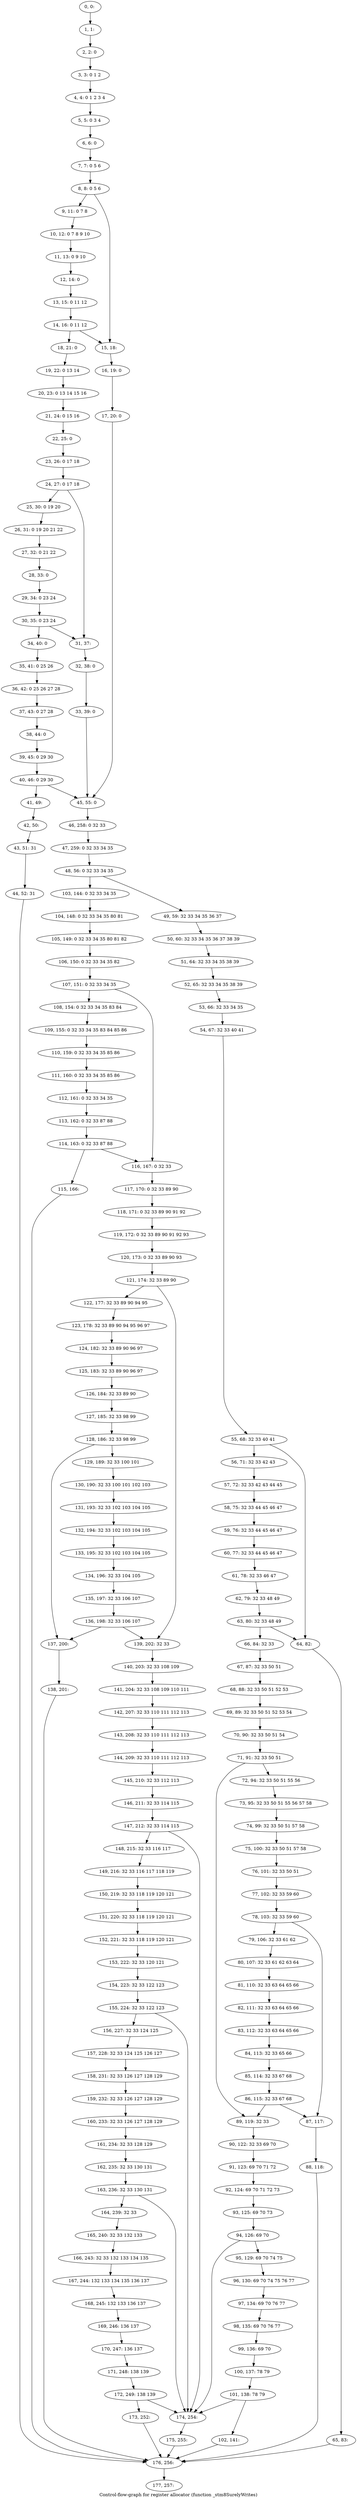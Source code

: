 digraph G {
graph [label="Control-flow-graph for register allocator (function _stm8SurelyWrites)"]
0[label="0, 0: "];
1[label="1, 1: "];
2[label="2, 2: 0 "];
3[label="3, 3: 0 1 2 "];
4[label="4, 4: 0 1 2 3 4 "];
5[label="5, 5: 0 3 4 "];
6[label="6, 6: 0 "];
7[label="7, 7: 0 5 6 "];
8[label="8, 8: 0 5 6 "];
9[label="9, 11: 0 7 8 "];
10[label="10, 12: 0 7 8 9 10 "];
11[label="11, 13: 0 9 10 "];
12[label="12, 14: 0 "];
13[label="13, 15: 0 11 12 "];
14[label="14, 16: 0 11 12 "];
15[label="15, 18: "];
16[label="16, 19: 0 "];
17[label="17, 20: 0 "];
18[label="18, 21: 0 "];
19[label="19, 22: 0 13 14 "];
20[label="20, 23: 0 13 14 15 16 "];
21[label="21, 24: 0 15 16 "];
22[label="22, 25: 0 "];
23[label="23, 26: 0 17 18 "];
24[label="24, 27: 0 17 18 "];
25[label="25, 30: 0 19 20 "];
26[label="26, 31: 0 19 20 21 22 "];
27[label="27, 32: 0 21 22 "];
28[label="28, 33: 0 "];
29[label="29, 34: 0 23 24 "];
30[label="30, 35: 0 23 24 "];
31[label="31, 37: "];
32[label="32, 38: 0 "];
33[label="33, 39: 0 "];
34[label="34, 40: 0 "];
35[label="35, 41: 0 25 26 "];
36[label="36, 42: 0 25 26 27 28 "];
37[label="37, 43: 0 27 28 "];
38[label="38, 44: 0 "];
39[label="39, 45: 0 29 30 "];
40[label="40, 46: 0 29 30 "];
41[label="41, 49: "];
42[label="42, 50: "];
43[label="43, 51: 31 "];
44[label="44, 52: 31 "];
45[label="45, 55: 0 "];
46[label="46, 258: 0 32 33 "];
47[label="47, 259: 0 32 33 34 35 "];
48[label="48, 56: 0 32 33 34 35 "];
49[label="49, 59: 32 33 34 35 36 37 "];
50[label="50, 60: 32 33 34 35 36 37 38 39 "];
51[label="51, 64: 32 33 34 35 38 39 "];
52[label="52, 65: 32 33 34 35 38 39 "];
53[label="53, 66: 32 33 34 35 "];
54[label="54, 67: 32 33 40 41 "];
55[label="55, 68: 32 33 40 41 "];
56[label="56, 71: 32 33 42 43 "];
57[label="57, 72: 32 33 42 43 44 45 "];
58[label="58, 75: 32 33 44 45 46 47 "];
59[label="59, 76: 32 33 44 45 46 47 "];
60[label="60, 77: 32 33 44 45 46 47 "];
61[label="61, 78: 32 33 46 47 "];
62[label="62, 79: 32 33 48 49 "];
63[label="63, 80: 32 33 48 49 "];
64[label="64, 82: "];
65[label="65, 83: "];
66[label="66, 84: 32 33 "];
67[label="67, 87: 32 33 50 51 "];
68[label="68, 88: 32 33 50 51 52 53 "];
69[label="69, 89: 32 33 50 51 52 53 54 "];
70[label="70, 90: 32 33 50 51 54 "];
71[label="71, 91: 32 33 50 51 "];
72[label="72, 94: 32 33 50 51 55 56 "];
73[label="73, 95: 32 33 50 51 55 56 57 58 "];
74[label="74, 99: 32 33 50 51 57 58 "];
75[label="75, 100: 32 33 50 51 57 58 "];
76[label="76, 101: 32 33 50 51 "];
77[label="77, 102: 32 33 59 60 "];
78[label="78, 103: 32 33 59 60 "];
79[label="79, 106: 32 33 61 62 "];
80[label="80, 107: 32 33 61 62 63 64 "];
81[label="81, 110: 32 33 63 64 65 66 "];
82[label="82, 111: 32 33 63 64 65 66 "];
83[label="83, 112: 32 33 63 64 65 66 "];
84[label="84, 113: 32 33 65 66 "];
85[label="85, 114: 32 33 67 68 "];
86[label="86, 115: 32 33 67 68 "];
87[label="87, 117: "];
88[label="88, 118: "];
89[label="89, 119: 32 33 "];
90[label="90, 122: 32 33 69 70 "];
91[label="91, 123: 69 70 71 72 "];
92[label="92, 124: 69 70 71 72 73 "];
93[label="93, 125: 69 70 73 "];
94[label="94, 126: 69 70 "];
95[label="95, 129: 69 70 74 75 "];
96[label="96, 130: 69 70 74 75 76 77 "];
97[label="97, 134: 69 70 76 77 "];
98[label="98, 135: 69 70 76 77 "];
99[label="99, 136: 69 70 "];
100[label="100, 137: 78 79 "];
101[label="101, 138: 78 79 "];
102[label="102, 141: "];
103[label="103, 144: 0 32 33 34 35 "];
104[label="104, 148: 0 32 33 34 35 80 81 "];
105[label="105, 149: 0 32 33 34 35 80 81 82 "];
106[label="106, 150: 0 32 33 34 35 82 "];
107[label="107, 151: 0 32 33 34 35 "];
108[label="108, 154: 0 32 33 34 35 83 84 "];
109[label="109, 155: 0 32 33 34 35 83 84 85 86 "];
110[label="110, 159: 0 32 33 34 35 85 86 "];
111[label="111, 160: 0 32 33 34 35 85 86 "];
112[label="112, 161: 0 32 33 34 35 "];
113[label="113, 162: 0 32 33 87 88 "];
114[label="114, 163: 0 32 33 87 88 "];
115[label="115, 166: "];
116[label="116, 167: 0 32 33 "];
117[label="117, 170: 0 32 33 89 90 "];
118[label="118, 171: 0 32 33 89 90 91 92 "];
119[label="119, 172: 0 32 33 89 90 91 92 93 "];
120[label="120, 173: 0 32 33 89 90 93 "];
121[label="121, 174: 32 33 89 90 "];
122[label="122, 177: 32 33 89 90 94 95 "];
123[label="123, 178: 32 33 89 90 94 95 96 97 "];
124[label="124, 182: 32 33 89 90 96 97 "];
125[label="125, 183: 32 33 89 90 96 97 "];
126[label="126, 184: 32 33 89 90 "];
127[label="127, 185: 32 33 98 99 "];
128[label="128, 186: 32 33 98 99 "];
129[label="129, 189: 32 33 100 101 "];
130[label="130, 190: 32 33 100 101 102 103 "];
131[label="131, 193: 32 33 102 103 104 105 "];
132[label="132, 194: 32 33 102 103 104 105 "];
133[label="133, 195: 32 33 102 103 104 105 "];
134[label="134, 196: 32 33 104 105 "];
135[label="135, 197: 32 33 106 107 "];
136[label="136, 198: 32 33 106 107 "];
137[label="137, 200: "];
138[label="138, 201: "];
139[label="139, 202: 32 33 "];
140[label="140, 203: 32 33 108 109 "];
141[label="141, 204: 32 33 108 109 110 111 "];
142[label="142, 207: 32 33 110 111 112 113 "];
143[label="143, 208: 32 33 110 111 112 113 "];
144[label="144, 209: 32 33 110 111 112 113 "];
145[label="145, 210: 32 33 112 113 "];
146[label="146, 211: 32 33 114 115 "];
147[label="147, 212: 32 33 114 115 "];
148[label="148, 215: 32 33 116 117 "];
149[label="149, 216: 32 33 116 117 118 119 "];
150[label="150, 219: 32 33 118 119 120 121 "];
151[label="151, 220: 32 33 118 119 120 121 "];
152[label="152, 221: 32 33 118 119 120 121 "];
153[label="153, 222: 32 33 120 121 "];
154[label="154, 223: 32 33 122 123 "];
155[label="155, 224: 32 33 122 123 "];
156[label="156, 227: 32 33 124 125 "];
157[label="157, 228: 32 33 124 125 126 127 "];
158[label="158, 231: 32 33 126 127 128 129 "];
159[label="159, 232: 32 33 126 127 128 129 "];
160[label="160, 233: 32 33 126 127 128 129 "];
161[label="161, 234: 32 33 128 129 "];
162[label="162, 235: 32 33 130 131 "];
163[label="163, 236: 32 33 130 131 "];
164[label="164, 239: 32 33 "];
165[label="165, 240: 32 33 132 133 "];
166[label="166, 243: 32 33 132 133 134 135 "];
167[label="167, 244: 132 133 134 135 136 137 "];
168[label="168, 245: 132 133 136 137 "];
169[label="169, 246: 136 137 "];
170[label="170, 247: 136 137 "];
171[label="171, 248: 138 139 "];
172[label="172, 249: 138 139 "];
173[label="173, 252: "];
174[label="174, 254: "];
175[label="175, 255: "];
176[label="176, 256: "];
177[label="177, 257: "];
0->1 ;
1->2 ;
2->3 ;
3->4 ;
4->5 ;
5->6 ;
6->7 ;
7->8 ;
8->9 ;
8->15 ;
9->10 ;
10->11 ;
11->12 ;
12->13 ;
13->14 ;
14->15 ;
14->18 ;
15->16 ;
16->17 ;
17->45 ;
18->19 ;
19->20 ;
20->21 ;
21->22 ;
22->23 ;
23->24 ;
24->25 ;
24->31 ;
25->26 ;
26->27 ;
27->28 ;
28->29 ;
29->30 ;
30->31 ;
30->34 ;
31->32 ;
32->33 ;
33->45 ;
34->35 ;
35->36 ;
36->37 ;
37->38 ;
38->39 ;
39->40 ;
40->41 ;
40->45 ;
41->42 ;
42->43 ;
43->44 ;
44->176 ;
45->46 ;
46->47 ;
47->48 ;
48->49 ;
48->103 ;
49->50 ;
50->51 ;
51->52 ;
52->53 ;
53->54 ;
54->55 ;
55->56 ;
55->64 ;
56->57 ;
57->58 ;
58->59 ;
59->60 ;
60->61 ;
61->62 ;
62->63 ;
63->64 ;
63->66 ;
64->65 ;
65->176 ;
66->67 ;
67->68 ;
68->69 ;
69->70 ;
70->71 ;
71->72 ;
71->89 ;
72->73 ;
73->74 ;
74->75 ;
75->76 ;
76->77 ;
77->78 ;
78->79 ;
78->87 ;
79->80 ;
80->81 ;
81->82 ;
82->83 ;
83->84 ;
84->85 ;
85->86 ;
86->87 ;
86->89 ;
87->88 ;
88->176 ;
89->90 ;
90->91 ;
91->92 ;
92->93 ;
93->94 ;
94->95 ;
94->174 ;
95->96 ;
96->97 ;
97->98 ;
98->99 ;
99->100 ;
100->101 ;
101->102 ;
101->174 ;
102->176 ;
103->104 ;
104->105 ;
105->106 ;
106->107 ;
107->108 ;
107->116 ;
108->109 ;
109->110 ;
110->111 ;
111->112 ;
112->113 ;
113->114 ;
114->115 ;
114->116 ;
115->176 ;
116->117 ;
117->118 ;
118->119 ;
119->120 ;
120->121 ;
121->122 ;
121->139 ;
122->123 ;
123->124 ;
124->125 ;
125->126 ;
126->127 ;
127->128 ;
128->129 ;
128->137 ;
129->130 ;
130->131 ;
131->132 ;
132->133 ;
133->134 ;
134->135 ;
135->136 ;
136->137 ;
136->139 ;
137->138 ;
138->176 ;
139->140 ;
140->141 ;
141->142 ;
142->143 ;
143->144 ;
144->145 ;
145->146 ;
146->147 ;
147->148 ;
147->174 ;
148->149 ;
149->150 ;
150->151 ;
151->152 ;
152->153 ;
153->154 ;
154->155 ;
155->156 ;
155->174 ;
156->157 ;
157->158 ;
158->159 ;
159->160 ;
160->161 ;
161->162 ;
162->163 ;
163->164 ;
163->174 ;
164->165 ;
165->166 ;
166->167 ;
167->168 ;
168->169 ;
169->170 ;
170->171 ;
171->172 ;
172->173 ;
172->174 ;
173->176 ;
174->175 ;
175->176 ;
176->177 ;
}
